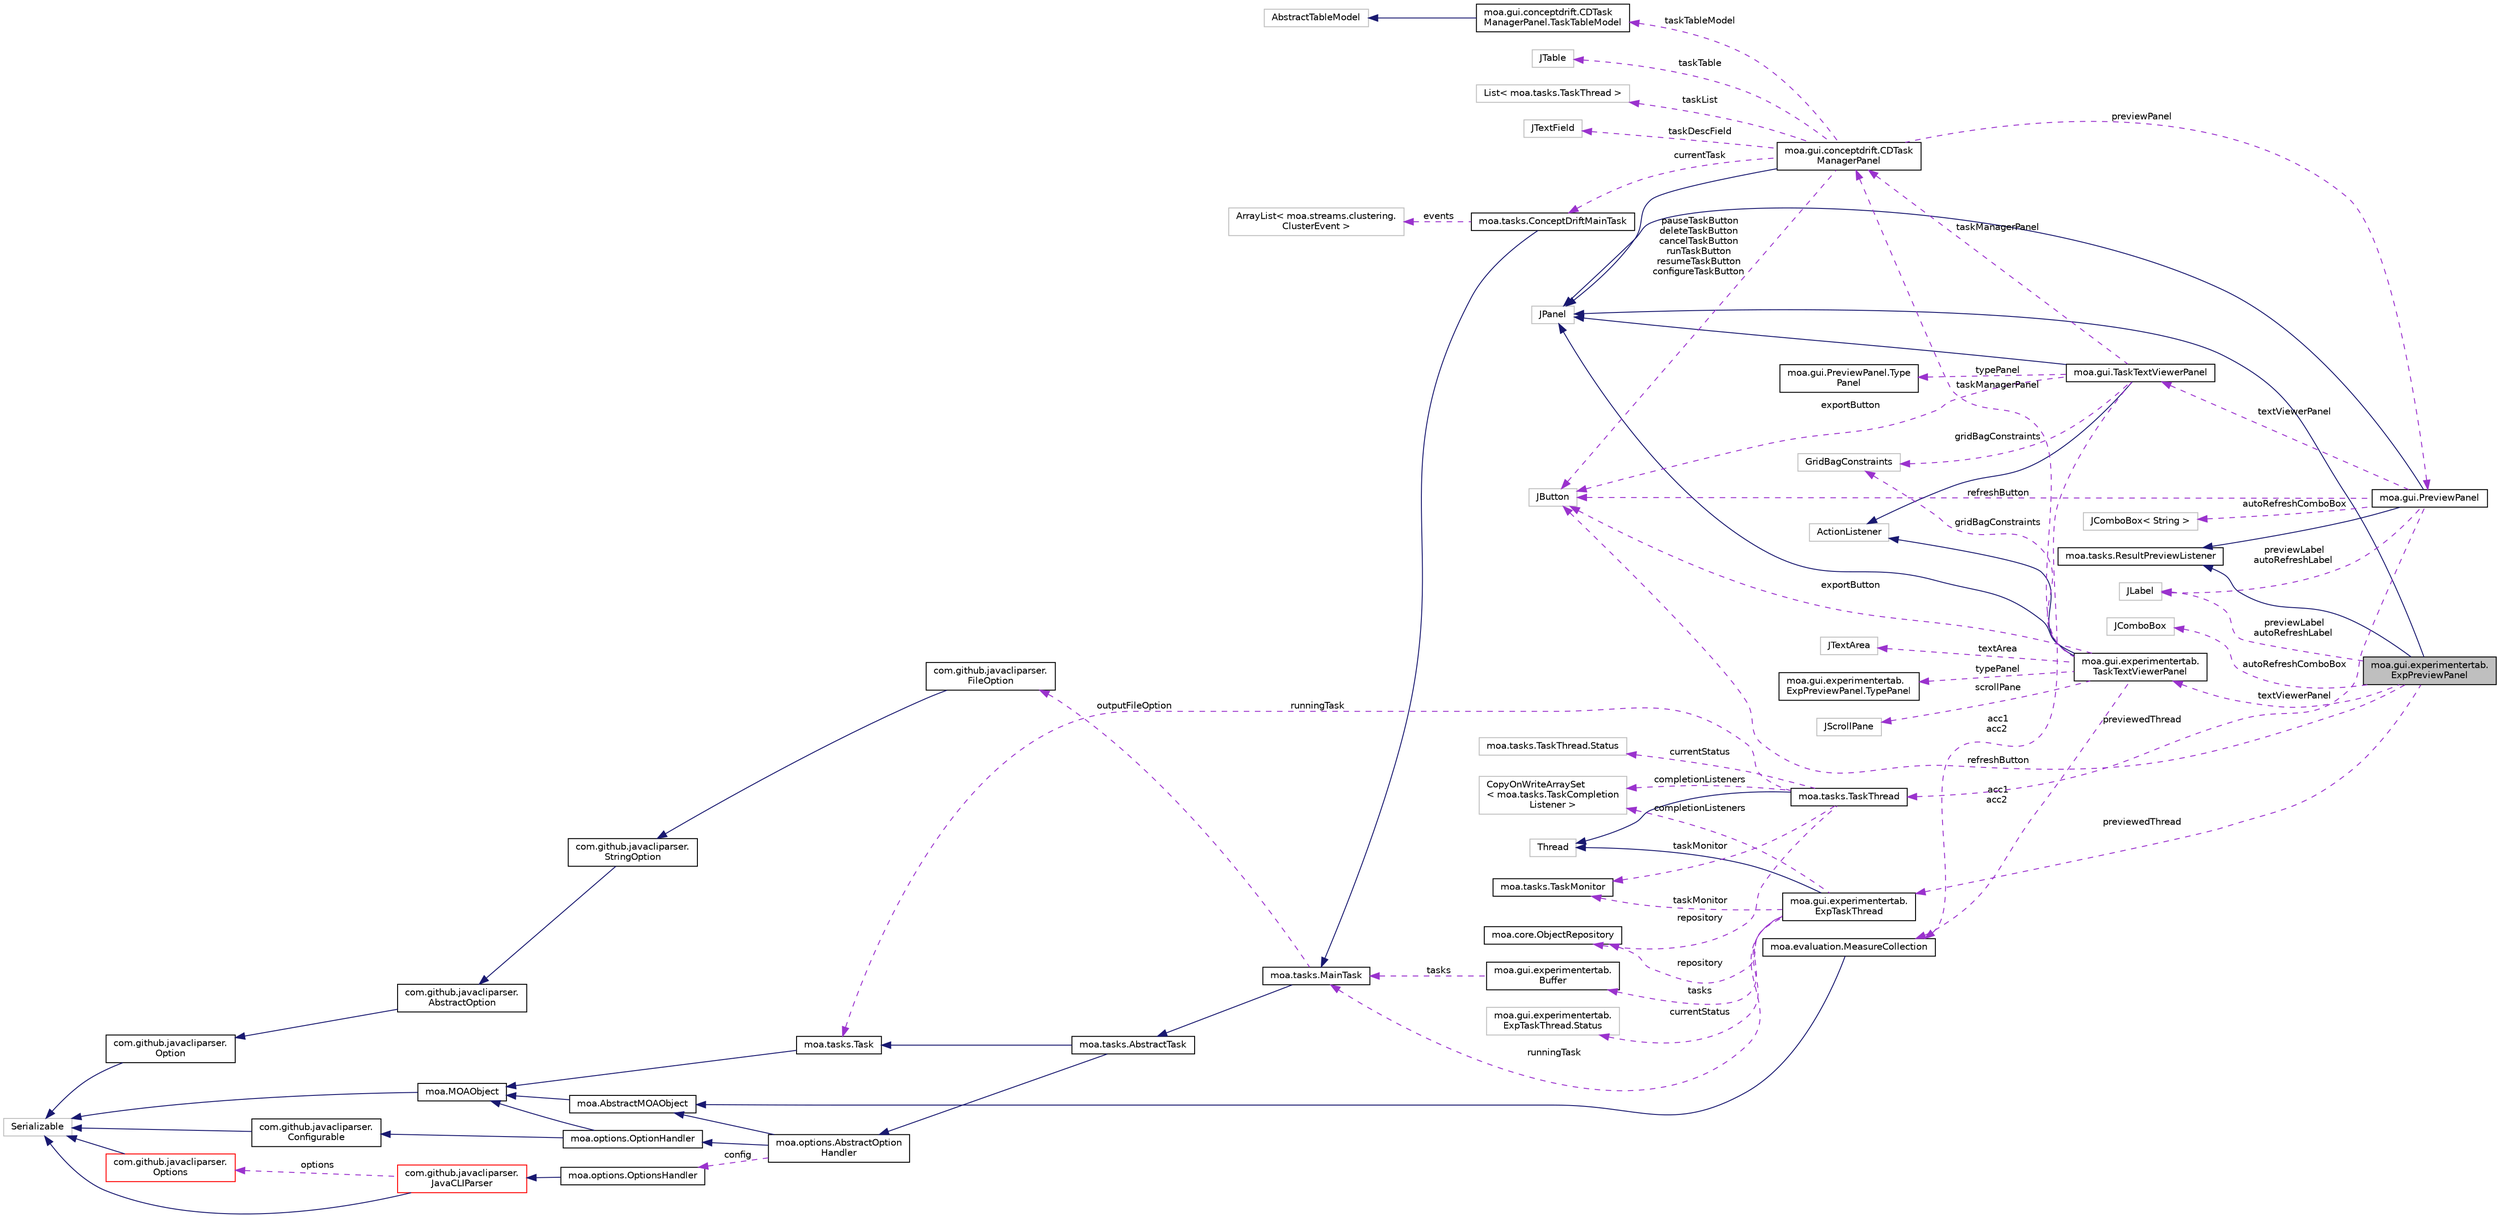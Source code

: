 digraph "moa.gui.experimentertab.ExpPreviewPanel"
{
 // LATEX_PDF_SIZE
  edge [fontname="Helvetica",fontsize="10",labelfontname="Helvetica",labelfontsize="10"];
  node [fontname="Helvetica",fontsize="10",shape=record];
  rankdir="LR";
  Node1 [label="moa.gui.experimentertab.\lExpPreviewPanel",height=0.2,width=0.4,color="black", fillcolor="grey75", style="filled", fontcolor="black",tooltip=" "];
  Node2 -> Node1 [dir="back",color="midnightblue",fontsize="10",style="solid",fontname="Helvetica"];
  Node2 [label="JPanel",height=0.2,width=0.4,color="grey75", fillcolor="white", style="filled",tooltip=" "];
  Node3 -> Node1 [dir="back",color="midnightblue",fontsize="10",style="solid",fontname="Helvetica"];
  Node3 [label="moa.tasks.ResultPreviewListener",height=0.2,width=0.4,color="black", fillcolor="white", style="filled",URL="$interfacemoa_1_1tasks_1_1_result_preview_listener.html",tooltip=" "];
  Node4 -> Node1 [dir="back",color="darkorchid3",fontsize="10",style="dashed",label=" refreshButton" ,fontname="Helvetica"];
  Node4 [label="JButton",height=0.2,width=0.4,color="grey75", fillcolor="white", style="filled",tooltip=" "];
  Node5 -> Node1 [dir="back",color="darkorchid3",fontsize="10",style="dashed",label=" previewedThread" ,fontname="Helvetica"];
  Node5 [label="moa.gui.experimentertab.\lExpTaskThread",height=0.2,width=0.4,color="black", fillcolor="white", style="filled",URL="$classmoa_1_1gui_1_1experimentertab_1_1_exp_task_thread.html",tooltip=" "];
  Node6 -> Node5 [dir="back",color="midnightblue",fontsize="10",style="solid",fontname="Helvetica"];
  Node6 [label="Thread",height=0.2,width=0.4,color="grey75", fillcolor="white", style="filled",tooltip=" "];
  Node7 -> Node5 [dir="back",color="darkorchid3",fontsize="10",style="dashed",label=" taskMonitor" ,fontname="Helvetica"];
  Node7 [label="moa.tasks.TaskMonitor",height=0.2,width=0.4,color="black", fillcolor="white", style="filled",URL="$interfacemoa_1_1tasks_1_1_task_monitor.html",tooltip=" "];
  Node8 -> Node5 [dir="back",color="darkorchid3",fontsize="10",style="dashed",label=" tasks" ,fontname="Helvetica"];
  Node8 [label="moa.gui.experimentertab.\lBuffer",height=0.2,width=0.4,color="black", fillcolor="white", style="filled",URL="$classmoa_1_1gui_1_1experimentertab_1_1_buffer.html",tooltip=" "];
  Node9 -> Node8 [dir="back",color="darkorchid3",fontsize="10",style="dashed",label=" tasks" ,fontname="Helvetica"];
  Node9 [label="moa.tasks.MainTask",height=0.2,width=0.4,color="black", fillcolor="white", style="filled",URL="$classmoa_1_1tasks_1_1_main_task.html",tooltip=" "];
  Node10 -> Node9 [dir="back",color="midnightblue",fontsize="10",style="solid",fontname="Helvetica"];
  Node10 [label="moa.tasks.AbstractTask",height=0.2,width=0.4,color="black", fillcolor="white", style="filled",URL="$classmoa_1_1tasks_1_1_abstract_task.html",tooltip=" "];
  Node11 -> Node10 [dir="back",color="midnightblue",fontsize="10",style="solid",fontname="Helvetica"];
  Node11 [label="moa.options.AbstractOption\lHandler",height=0.2,width=0.4,color="black", fillcolor="white", style="filled",URL="$classmoa_1_1options_1_1_abstract_option_handler.html",tooltip=" "];
  Node12 -> Node11 [dir="back",color="midnightblue",fontsize="10",style="solid",fontname="Helvetica"];
  Node12 [label="moa.AbstractMOAObject",height=0.2,width=0.4,color="black", fillcolor="white", style="filled",URL="$classmoa_1_1_abstract_m_o_a_object.html",tooltip=" "];
  Node13 -> Node12 [dir="back",color="midnightblue",fontsize="10",style="solid",fontname="Helvetica"];
  Node13 [label="moa.MOAObject",height=0.2,width=0.4,color="black", fillcolor="white", style="filled",URL="$interfacemoa_1_1_m_o_a_object.html",tooltip=" "];
  Node14 -> Node13 [dir="back",color="midnightblue",fontsize="10",style="solid",fontname="Helvetica"];
  Node14 [label="Serializable",height=0.2,width=0.4,color="grey75", fillcolor="white", style="filled",tooltip=" "];
  Node15 -> Node11 [dir="back",color="midnightblue",fontsize="10",style="solid",fontname="Helvetica"];
  Node15 [label="moa.options.OptionHandler",height=0.2,width=0.4,color="black", fillcolor="white", style="filled",URL="$interfacemoa_1_1options_1_1_option_handler.html",tooltip=" "];
  Node13 -> Node15 [dir="back",color="midnightblue",fontsize="10",style="solid",fontname="Helvetica"];
  Node16 -> Node15 [dir="back",color="midnightblue",fontsize="10",style="solid",fontname="Helvetica"];
  Node16 [label="com.github.javacliparser.\lConfigurable",height=0.2,width=0.4,color="black", fillcolor="white", style="filled",URL="$interfacecom_1_1github_1_1javacliparser_1_1_configurable.html",tooltip=" "];
  Node14 -> Node16 [dir="back",color="midnightblue",fontsize="10",style="solid",fontname="Helvetica"];
  Node17 -> Node11 [dir="back",color="darkorchid3",fontsize="10",style="dashed",label=" config" ,fontname="Helvetica"];
  Node17 [label="moa.options.OptionsHandler",height=0.2,width=0.4,color="black", fillcolor="white", style="filled",URL="$classmoa_1_1options_1_1_options_handler.html",tooltip=" "];
  Node18 -> Node17 [dir="back",color="midnightblue",fontsize="10",style="solid",fontname="Helvetica"];
  Node18 [label="com.github.javacliparser.\lJavaCLIParser",height=0.2,width=0.4,color="red", fillcolor="white", style="filled",URL="$classcom_1_1github_1_1javacliparser_1_1_java_c_l_i_parser.html",tooltip=" "];
  Node14 -> Node18 [dir="back",color="midnightblue",fontsize="10",style="solid",fontname="Helvetica"];
  Node19 -> Node18 [dir="back",color="darkorchid3",fontsize="10",style="dashed",label=" options" ,fontname="Helvetica"];
  Node19 [label="com.github.javacliparser.\lOptions",height=0.2,width=0.4,color="red", fillcolor="white", style="filled",URL="$classcom_1_1github_1_1javacliparser_1_1_options.html",tooltip=" "];
  Node14 -> Node19 [dir="back",color="midnightblue",fontsize="10",style="solid",fontname="Helvetica"];
  Node22 -> Node10 [dir="back",color="midnightblue",fontsize="10",style="solid",fontname="Helvetica"];
  Node22 [label="moa.tasks.Task",height=0.2,width=0.4,color="black", fillcolor="white", style="filled",URL="$interfacemoa_1_1tasks_1_1_task.html",tooltip=" "];
  Node13 -> Node22 [dir="back",color="midnightblue",fontsize="10",style="solid",fontname="Helvetica"];
  Node23 -> Node9 [dir="back",color="darkorchid3",fontsize="10",style="dashed",label=" outputFileOption" ,fontname="Helvetica"];
  Node23 [label="com.github.javacliparser.\lFileOption",height=0.2,width=0.4,color="black", fillcolor="white", style="filled",URL="$classcom_1_1github_1_1javacliparser_1_1_file_option.html",tooltip=" "];
  Node24 -> Node23 [dir="back",color="midnightblue",fontsize="10",style="solid",fontname="Helvetica"];
  Node24 [label="com.github.javacliparser.\lStringOption",height=0.2,width=0.4,color="black", fillcolor="white", style="filled",URL="$classcom_1_1github_1_1javacliparser_1_1_string_option.html",tooltip=" "];
  Node25 -> Node24 [dir="back",color="midnightblue",fontsize="10",style="solid",fontname="Helvetica"];
  Node25 [label="com.github.javacliparser.\lAbstractOption",height=0.2,width=0.4,color="black", fillcolor="white", style="filled",URL="$classcom_1_1github_1_1javacliparser_1_1_abstract_option.html",tooltip=" "];
  Node26 -> Node25 [dir="back",color="midnightblue",fontsize="10",style="solid",fontname="Helvetica"];
  Node26 [label="com.github.javacliparser.\lOption",height=0.2,width=0.4,color="black", fillcolor="white", style="filled",URL="$interfacecom_1_1github_1_1javacliparser_1_1_option.html",tooltip=" "];
  Node14 -> Node26 [dir="back",color="midnightblue",fontsize="10",style="solid",fontname="Helvetica"];
  Node27 -> Node5 [dir="back",color="darkorchid3",fontsize="10",style="dashed",label=" repository" ,fontname="Helvetica"];
  Node27 [label="moa.core.ObjectRepository",height=0.2,width=0.4,color="black", fillcolor="white", style="filled",URL="$interfacemoa_1_1core_1_1_object_repository.html",tooltip=" "];
  Node28 -> Node5 [dir="back",color="darkorchid3",fontsize="10",style="dashed",label=" completionListeners" ,fontname="Helvetica"];
  Node28 [label="CopyOnWriteArraySet\l\< moa.tasks.TaskCompletion\lListener \>",height=0.2,width=0.4,color="grey75", fillcolor="white", style="filled",tooltip=" "];
  Node9 -> Node5 [dir="back",color="darkorchid3",fontsize="10",style="dashed",label=" runningTask" ,fontname="Helvetica"];
  Node29 -> Node5 [dir="back",color="darkorchid3",fontsize="10",style="dashed",label=" currentStatus" ,fontname="Helvetica"];
  Node29 [label="moa.gui.experimentertab.\lExpTaskThread.Status",height=0.2,width=0.4,color="grey75", fillcolor="white", style="filled",tooltip=" "];
  Node30 -> Node1 [dir="back",color="darkorchid3",fontsize="10",style="dashed",label=" textViewerPanel" ,fontname="Helvetica"];
  Node30 [label="moa.gui.experimentertab.\lTaskTextViewerPanel",height=0.2,width=0.4,color="black", fillcolor="white", style="filled",URL="$classmoa_1_1gui_1_1experimentertab_1_1_task_text_viewer_panel.html",tooltip=" "];
  Node2 -> Node30 [dir="back",color="midnightblue",fontsize="10",style="solid",fontname="Helvetica"];
  Node31 -> Node30 [dir="back",color="midnightblue",fontsize="10",style="solid",fontname="Helvetica"];
  Node31 [label="ActionListener",height=0.2,width=0.4,color="grey75", fillcolor="white", style="filled",tooltip=" "];
  Node32 -> Node30 [dir="back",color="darkorchid3",fontsize="10",style="dashed",label=" gridBagConstraints" ,fontname="Helvetica"];
  Node32 [label="GridBagConstraints",height=0.2,width=0.4,color="grey75", fillcolor="white", style="filled",tooltip=" "];
  Node4 -> Node30 [dir="back",color="darkorchid3",fontsize="10",style="dashed",label=" exportButton" ,fontname="Helvetica"];
  Node33 -> Node30 [dir="back",color="darkorchid3",fontsize="10",style="dashed",label=" taskManagerPanel" ,fontname="Helvetica"];
  Node33 [label="moa.gui.conceptdrift.CDTask\lManagerPanel",height=0.2,width=0.4,color="black", fillcolor="white", style="filled",URL="$classmoa_1_1gui_1_1conceptdrift_1_1_c_d_task_manager_panel.html",tooltip=" "];
  Node2 -> Node33 [dir="back",color="midnightblue",fontsize="10",style="solid",fontname="Helvetica"];
  Node34 -> Node33 [dir="back",color="darkorchid3",fontsize="10",style="dashed",label=" currentTask" ,fontname="Helvetica"];
  Node34 [label="moa.tasks.ConceptDriftMainTask",height=0.2,width=0.4,color="black", fillcolor="white", style="filled",URL="$classmoa_1_1tasks_1_1_concept_drift_main_task.html",tooltip=" "];
  Node9 -> Node34 [dir="back",color="midnightblue",fontsize="10",style="solid",fontname="Helvetica"];
  Node35 -> Node34 [dir="back",color="darkorchid3",fontsize="10",style="dashed",label=" events" ,fontname="Helvetica"];
  Node35 [label="ArrayList\< moa.streams.clustering.\lClusterEvent \>",height=0.2,width=0.4,color="grey75", fillcolor="white", style="filled",tooltip=" "];
  Node4 -> Node33 [dir="back",color="darkorchid3",fontsize="10",style="dashed",label=" pauseTaskButton\ndeleteTaskButton\ncancelTaskButton\nrunTaskButton\nresumeTaskButton\nconfigureTaskButton" ,fontname="Helvetica"];
  Node36 -> Node33 [dir="back",color="darkorchid3",fontsize="10",style="dashed",label=" previewPanel" ,fontname="Helvetica"];
  Node36 [label="moa.gui.PreviewPanel",height=0.2,width=0.4,color="black", fillcolor="white", style="filled",URL="$classmoa_1_1gui_1_1_preview_panel.html",tooltip=" "];
  Node2 -> Node36 [dir="back",color="midnightblue",fontsize="10",style="solid",fontname="Helvetica"];
  Node3 -> Node36 [dir="back",color="midnightblue",fontsize="10",style="solid",fontname="Helvetica"];
  Node37 -> Node36 [dir="back",color="darkorchid3",fontsize="10",style="dashed",label=" textViewerPanel" ,fontname="Helvetica"];
  Node37 [label="moa.gui.TaskTextViewerPanel",height=0.2,width=0.4,color="black", fillcolor="white", style="filled",URL="$classmoa_1_1gui_1_1_task_text_viewer_panel.html",tooltip=" "];
  Node2 -> Node37 [dir="back",color="midnightblue",fontsize="10",style="solid",fontname="Helvetica"];
  Node31 -> Node37 [dir="back",color="midnightblue",fontsize="10",style="solid",fontname="Helvetica"];
  Node38 -> Node37 [dir="back",color="darkorchid3",fontsize="10",style="dashed",label=" typePanel" ,fontname="Helvetica"];
  Node38 [label="moa.gui.PreviewPanel.Type\lPanel",height=0.2,width=0.4,color="black", fillcolor="white", style="filled",URL="$enummoa_1_1gui_1_1_preview_panel_1_1_type_panel.html",tooltip=" "];
  Node32 -> Node37 [dir="back",color="darkorchid3",fontsize="10",style="dashed",label=" gridBagConstraints" ,fontname="Helvetica"];
  Node4 -> Node37 [dir="back",color="darkorchid3",fontsize="10",style="dashed",label=" exportButton" ,fontname="Helvetica"];
  Node33 -> Node37 [dir="back",color="darkorchid3",fontsize="10",style="dashed",label=" taskManagerPanel" ,fontname="Helvetica"];
  Node39 -> Node37 [dir="back",color="darkorchid3",fontsize="10",style="dashed",label=" acc1\nacc2" ,fontname="Helvetica"];
  Node39 [label="moa.evaluation.MeasureCollection",height=0.2,width=0.4,color="black", fillcolor="white", style="filled",URL="$classmoa_1_1evaluation_1_1_measure_collection.html",tooltip=" "];
  Node12 -> Node39 [dir="back",color="midnightblue",fontsize="10",style="solid",fontname="Helvetica"];
  Node4 -> Node36 [dir="back",color="darkorchid3",fontsize="10",style="dashed",label=" refreshButton" ,fontname="Helvetica"];
  Node40 -> Node36 [dir="back",color="darkorchid3",fontsize="10",style="dashed",label=" autoRefreshComboBox" ,fontname="Helvetica"];
  Node40 [label="JComboBox\< String \>",height=0.2,width=0.4,color="grey75", fillcolor="white", style="filled",tooltip=" "];
  Node41 -> Node36 [dir="back",color="darkorchid3",fontsize="10",style="dashed",label=" previewedThread" ,fontname="Helvetica"];
  Node41 [label="moa.tasks.TaskThread",height=0.2,width=0.4,color="black", fillcolor="white", style="filled",URL="$classmoa_1_1tasks_1_1_task_thread.html",tooltip=" "];
  Node6 -> Node41 [dir="back",color="midnightblue",fontsize="10",style="solid",fontname="Helvetica"];
  Node7 -> Node41 [dir="back",color="darkorchid3",fontsize="10",style="dashed",label=" taskMonitor" ,fontname="Helvetica"];
  Node27 -> Node41 [dir="back",color="darkorchid3",fontsize="10",style="dashed",label=" repository" ,fontname="Helvetica"];
  Node28 -> Node41 [dir="back",color="darkorchid3",fontsize="10",style="dashed",label=" completionListeners" ,fontname="Helvetica"];
  Node42 -> Node41 [dir="back",color="darkorchid3",fontsize="10",style="dashed",label=" currentStatus" ,fontname="Helvetica"];
  Node42 [label="moa.tasks.TaskThread.Status",height=0.2,width=0.4,color="grey75", fillcolor="white", style="filled",tooltip=" "];
  Node22 -> Node41 [dir="back",color="darkorchid3",fontsize="10",style="dashed",label=" runningTask" ,fontname="Helvetica"];
  Node43 -> Node36 [dir="back",color="darkorchid3",fontsize="10",style="dashed",label=" previewLabel\nautoRefreshLabel" ,fontname="Helvetica"];
  Node43 [label="JLabel",height=0.2,width=0.4,color="grey75", fillcolor="white", style="filled",tooltip=" "];
  Node44 -> Node33 [dir="back",color="darkorchid3",fontsize="10",style="dashed",label=" taskDescField" ,fontname="Helvetica"];
  Node44 [label="JTextField",height=0.2,width=0.4,color="grey75", fillcolor="white", style="filled",tooltip=" "];
  Node45 -> Node33 [dir="back",color="darkorchid3",fontsize="10",style="dashed",label=" taskTableModel" ,fontname="Helvetica"];
  Node45 [label="moa.gui.conceptdrift.CDTask\lManagerPanel.TaskTableModel",height=0.2,width=0.4,color="black", fillcolor="white", style="filled",URL="$classmoa_1_1gui_1_1conceptdrift_1_1_c_d_task_manager_panel_1_1_task_table_model.html",tooltip=" "];
  Node46 -> Node45 [dir="back",color="midnightblue",fontsize="10",style="solid",fontname="Helvetica"];
  Node46 [label="AbstractTableModel",height=0.2,width=0.4,color="grey75", fillcolor="white", style="filled",tooltip=" "];
  Node47 -> Node33 [dir="back",color="darkorchid3",fontsize="10",style="dashed",label=" taskTable" ,fontname="Helvetica"];
  Node47 [label="JTable",height=0.2,width=0.4,color="grey75", fillcolor="white", style="filled",tooltip=" "];
  Node48 -> Node33 [dir="back",color="darkorchid3",fontsize="10",style="dashed",label=" taskList" ,fontname="Helvetica"];
  Node48 [label="List\< moa.tasks.TaskThread \>",height=0.2,width=0.4,color="grey75", fillcolor="white", style="filled",tooltip=" "];
  Node49 -> Node30 [dir="back",color="darkorchid3",fontsize="10",style="dashed",label=" textArea" ,fontname="Helvetica"];
  Node49 [label="JTextArea",height=0.2,width=0.4,color="grey75", fillcolor="white", style="filled",tooltip=" "];
  Node50 -> Node30 [dir="back",color="darkorchid3",fontsize="10",style="dashed",label=" typePanel" ,fontname="Helvetica"];
  Node50 [label="moa.gui.experimentertab.\lExpPreviewPanel.TypePanel",height=0.2,width=0.4,color="black", fillcolor="white", style="filled",URL="$enummoa_1_1gui_1_1experimentertab_1_1_exp_preview_panel_1_1_type_panel.html",tooltip=" "];
  Node39 -> Node30 [dir="back",color="darkorchid3",fontsize="10",style="dashed",label=" acc1\nacc2" ,fontname="Helvetica"];
  Node51 -> Node30 [dir="back",color="darkorchid3",fontsize="10",style="dashed",label=" scrollPane" ,fontname="Helvetica"];
  Node51 [label="JScrollPane",height=0.2,width=0.4,color="grey75", fillcolor="white", style="filled",tooltip=" "];
  Node52 -> Node1 [dir="back",color="darkorchid3",fontsize="10",style="dashed",label=" autoRefreshComboBox" ,fontname="Helvetica"];
  Node52 [label="JComboBox",height=0.2,width=0.4,color="grey75", fillcolor="white", style="filled",tooltip=" "];
  Node43 -> Node1 [dir="back",color="darkorchid3",fontsize="10",style="dashed",label=" previewLabel\nautoRefreshLabel" ,fontname="Helvetica"];
}
